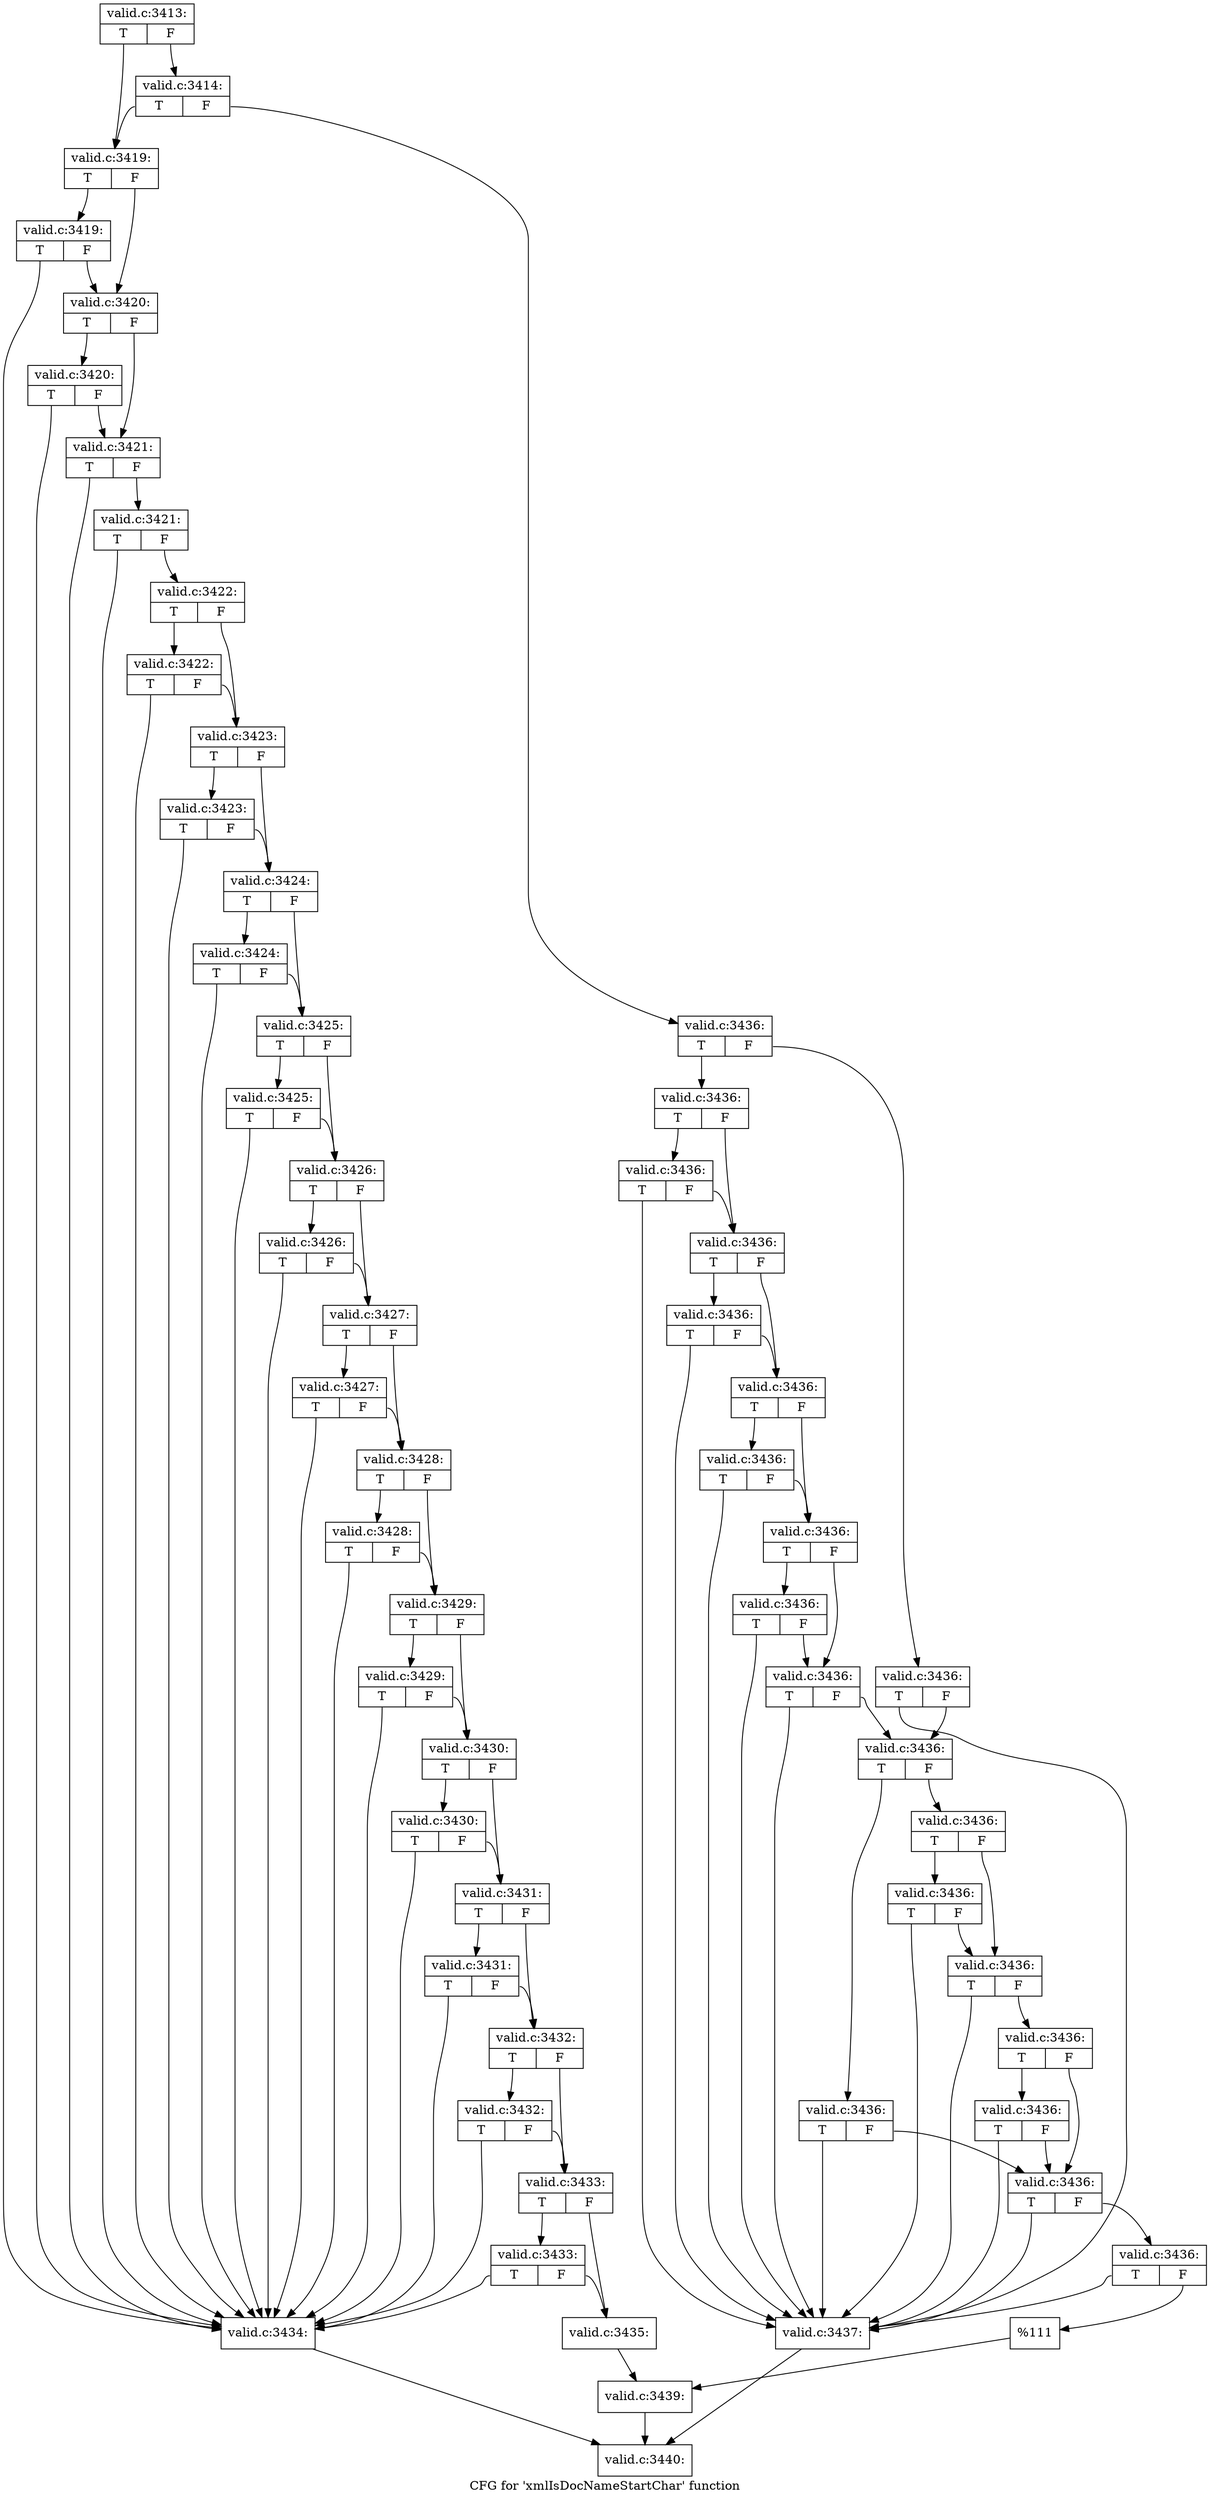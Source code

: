 digraph "CFG for 'xmlIsDocNameStartChar' function" {
	label="CFG for 'xmlIsDocNameStartChar' function";

	Node0x50ee150 [shape=record,label="{valid.c:3413:|{<s0>T|<s1>F}}"];
	Node0x50ee150:s0 -> Node0x50ee4e0;
	Node0x50ee150:s1 -> Node0x50f27f0;
	Node0x50f27f0 [shape=record,label="{valid.c:3414:|{<s0>T|<s1>F}}"];
	Node0x50f27f0:s0 -> Node0x50ee4e0;
	Node0x50f27f0:s1 -> Node0x50f27a0;
	Node0x50ee4e0 [shape=record,label="{valid.c:3419:|{<s0>T|<s1>F}}"];
	Node0x50ee4e0:s0 -> Node0x50f3a20;
	Node0x50ee4e0:s1 -> Node0x50f39a0;
	Node0x50f3a20 [shape=record,label="{valid.c:3419:|{<s0>T|<s1>F}}"];
	Node0x50f3a20:s0 -> Node0x50f3200;
	Node0x50f3a20:s1 -> Node0x50f39a0;
	Node0x50f39a0 [shape=record,label="{valid.c:3420:|{<s0>T|<s1>F}}"];
	Node0x50f39a0:s0 -> Node0x50f3ea0;
	Node0x50f39a0:s1 -> Node0x50f3920;
	Node0x50f3ea0 [shape=record,label="{valid.c:3420:|{<s0>T|<s1>F}}"];
	Node0x50f3ea0:s0 -> Node0x50f3200;
	Node0x50f3ea0:s1 -> Node0x50f3920;
	Node0x50f3920 [shape=record,label="{valid.c:3421:|{<s0>T|<s1>F}}"];
	Node0x50f3920:s0 -> Node0x50f3200;
	Node0x50f3920:s1 -> Node0x50f38a0;
	Node0x50f38a0 [shape=record,label="{valid.c:3421:|{<s0>T|<s1>F}}"];
	Node0x50f38a0:s0 -> Node0x50f3200;
	Node0x50f38a0:s1 -> Node0x50f3820;
	Node0x50f3820 [shape=record,label="{valid.c:3422:|{<s0>T|<s1>F}}"];
	Node0x50f3820:s0 -> Node0x50f4720;
	Node0x50f3820:s1 -> Node0x50f37a0;
	Node0x50f4720 [shape=record,label="{valid.c:3422:|{<s0>T|<s1>F}}"];
	Node0x50f4720:s0 -> Node0x50f3200;
	Node0x50f4720:s1 -> Node0x50f37a0;
	Node0x50f37a0 [shape=record,label="{valid.c:3423:|{<s0>T|<s1>F}}"];
	Node0x50f37a0:s0 -> Node0x50f4ba0;
	Node0x50f37a0:s1 -> Node0x50f3720;
	Node0x50f4ba0 [shape=record,label="{valid.c:3423:|{<s0>T|<s1>F}}"];
	Node0x50f4ba0:s0 -> Node0x50f3200;
	Node0x50f4ba0:s1 -> Node0x50f3720;
	Node0x50f3720 [shape=record,label="{valid.c:3424:|{<s0>T|<s1>F}}"];
	Node0x50f3720:s0 -> Node0x50f50a0;
	Node0x50f3720:s1 -> Node0x50f36a0;
	Node0x50f50a0 [shape=record,label="{valid.c:3424:|{<s0>T|<s1>F}}"];
	Node0x50f50a0:s0 -> Node0x50f3200;
	Node0x50f50a0:s1 -> Node0x50f36a0;
	Node0x50f36a0 [shape=record,label="{valid.c:3425:|{<s0>T|<s1>F}}"];
	Node0x50f36a0:s0 -> Node0x50f55a0;
	Node0x50f36a0:s1 -> Node0x50f3620;
	Node0x50f55a0 [shape=record,label="{valid.c:3425:|{<s0>T|<s1>F}}"];
	Node0x50f55a0:s0 -> Node0x50f3200;
	Node0x50f55a0:s1 -> Node0x50f3620;
	Node0x50f3620 [shape=record,label="{valid.c:3426:|{<s0>T|<s1>F}}"];
	Node0x50f3620:s0 -> Node0x50f5aa0;
	Node0x50f3620:s1 -> Node0x50f35a0;
	Node0x50f5aa0 [shape=record,label="{valid.c:3426:|{<s0>T|<s1>F}}"];
	Node0x50f5aa0:s0 -> Node0x50f3200;
	Node0x50f5aa0:s1 -> Node0x50f35a0;
	Node0x50f35a0 [shape=record,label="{valid.c:3427:|{<s0>T|<s1>F}}"];
	Node0x50f35a0:s0 -> Node0x50f5fa0;
	Node0x50f35a0:s1 -> Node0x50f3520;
	Node0x50f5fa0 [shape=record,label="{valid.c:3427:|{<s0>T|<s1>F}}"];
	Node0x50f5fa0:s0 -> Node0x50f3200;
	Node0x50f5fa0:s1 -> Node0x50f3520;
	Node0x50f3520 [shape=record,label="{valid.c:3428:|{<s0>T|<s1>F}}"];
	Node0x50f3520:s0 -> Node0x50a39b0;
	Node0x50f3520:s1 -> Node0x50f34a0;
	Node0x50a39b0 [shape=record,label="{valid.c:3428:|{<s0>T|<s1>F}}"];
	Node0x50a39b0:s0 -> Node0x50f3200;
	Node0x50a39b0:s1 -> Node0x50f34a0;
	Node0x50f34a0 [shape=record,label="{valid.c:3429:|{<s0>T|<s1>F}}"];
	Node0x50f34a0:s0 -> Node0x50a3eb0;
	Node0x50f34a0:s1 -> Node0x50f3420;
	Node0x50a3eb0 [shape=record,label="{valid.c:3429:|{<s0>T|<s1>F}}"];
	Node0x50a3eb0:s0 -> Node0x50f3200;
	Node0x50a3eb0:s1 -> Node0x50f3420;
	Node0x50f3420 [shape=record,label="{valid.c:3430:|{<s0>T|<s1>F}}"];
	Node0x50f3420:s0 -> Node0x50a43b0;
	Node0x50f3420:s1 -> Node0x50f33a0;
	Node0x50a43b0 [shape=record,label="{valid.c:3430:|{<s0>T|<s1>F}}"];
	Node0x50a43b0:s0 -> Node0x50f3200;
	Node0x50a43b0:s1 -> Node0x50f33a0;
	Node0x50f33a0 [shape=record,label="{valid.c:3431:|{<s0>T|<s1>F}}"];
	Node0x50f33a0:s0 -> Node0x50f7fb0;
	Node0x50f33a0:s1 -> Node0x50f3320;
	Node0x50f7fb0 [shape=record,label="{valid.c:3431:|{<s0>T|<s1>F}}"];
	Node0x50f7fb0:s0 -> Node0x50f3200;
	Node0x50f7fb0:s1 -> Node0x50f3320;
	Node0x50f3320 [shape=record,label="{valid.c:3432:|{<s0>T|<s1>F}}"];
	Node0x50f3320:s0 -> Node0x50f84b0;
	Node0x50f3320:s1 -> Node0x50f32a0;
	Node0x50f84b0 [shape=record,label="{valid.c:3432:|{<s0>T|<s1>F}}"];
	Node0x50f84b0:s0 -> Node0x50f3200;
	Node0x50f84b0:s1 -> Node0x50f32a0;
	Node0x50f32a0 [shape=record,label="{valid.c:3433:|{<s0>T|<s1>F}}"];
	Node0x50f32a0:s0 -> Node0x50f89b0;
	Node0x50f32a0:s1 -> Node0x50f3250;
	Node0x50f89b0 [shape=record,label="{valid.c:3433:|{<s0>T|<s1>F}}"];
	Node0x50f89b0:s0 -> Node0x50f3200;
	Node0x50f89b0:s1 -> Node0x50f3250;
	Node0x50f3200 [shape=record,label="{valid.c:3434:}"];
	Node0x50f3200 -> Node0x50ee570;
	Node0x50f3250 [shape=record,label="{valid.c:3435:}"];
	Node0x50f3250 -> Node0x50f2750;
	Node0x50f27a0 [shape=record,label="{valid.c:3436:|{<s0>T|<s1>F}}"];
	Node0x50f27a0:s0 -> Node0x50f9410;
	Node0x50f27a0:s1 -> Node0x50f9460;
	Node0x50f9410 [shape=record,label="{valid.c:3436:|{<s0>T|<s1>F}}"];
	Node0x50f9410:s0 -> Node0x50f97c0;
	Node0x50f9410:s1 -> Node0x50f9770;
	Node0x50f97c0 [shape=record,label="{valid.c:3436:|{<s0>T|<s1>F}}"];
	Node0x50f97c0:s0 -> Node0x50f91f0;
	Node0x50f97c0:s1 -> Node0x50f9770;
	Node0x50f9770 [shape=record,label="{valid.c:3436:|{<s0>T|<s1>F}}"];
	Node0x50f9770:s0 -> Node0x50f9af0;
	Node0x50f9770:s1 -> Node0x50f9720;
	Node0x50f9af0 [shape=record,label="{valid.c:3436:|{<s0>T|<s1>F}}"];
	Node0x50f9af0:s0 -> Node0x50f91f0;
	Node0x50f9af0:s1 -> Node0x50f9720;
	Node0x50f9720 [shape=record,label="{valid.c:3436:|{<s0>T|<s1>F}}"];
	Node0x50f9720:s0 -> Node0x50f9e20;
	Node0x50f9720:s1 -> Node0x50f96d0;
	Node0x50f9e20 [shape=record,label="{valid.c:3436:|{<s0>T|<s1>F}}"];
	Node0x50f9e20:s0 -> Node0x50f91f0;
	Node0x50f9e20:s1 -> Node0x50f96d0;
	Node0x50f96d0 [shape=record,label="{valid.c:3436:|{<s0>T|<s1>F}}"];
	Node0x50f96d0:s0 -> Node0x50fa150;
	Node0x50f96d0:s1 -> Node0x50f9680;
	Node0x50fa150 [shape=record,label="{valid.c:3436:|{<s0>T|<s1>F}}"];
	Node0x50fa150:s0 -> Node0x50f91f0;
	Node0x50fa150:s1 -> Node0x50f9680;
	Node0x50f9680 [shape=record,label="{valid.c:3436:|{<s0>T|<s1>F}}"];
	Node0x50f9680:s0 -> Node0x50f91f0;
	Node0x50f9680:s1 -> Node0x50f9390;
	Node0x50f9460 [shape=record,label="{valid.c:3436:|{<s0>T|<s1>F}}"];
	Node0x50f9460:s0 -> Node0x50f91f0;
	Node0x50f9460:s1 -> Node0x50f9390;
	Node0x50f9390 [shape=record,label="{valid.c:3436:|{<s0>T|<s1>F}}"];
	Node0x50f9390:s0 -> Node0x50fbd20;
	Node0x50f9390:s1 -> Node0x50fc050;
	Node0x50fbd20 [shape=record,label="{valid.c:3436:|{<s0>T|<s1>F}}"];
	Node0x50fbd20:s0 -> Node0x50f91f0;
	Node0x50fbd20:s1 -> Node0x50f9310;
	Node0x50fc050 [shape=record,label="{valid.c:3436:|{<s0>T|<s1>F}}"];
	Node0x50fc050:s0 -> Node0x50fc550;
	Node0x50fc050:s1 -> Node0x50fc500;
	Node0x50fc550 [shape=record,label="{valid.c:3436:|{<s0>T|<s1>F}}"];
	Node0x50fc550:s0 -> Node0x50f91f0;
	Node0x50fc550:s1 -> Node0x50fc500;
	Node0x50fc500 [shape=record,label="{valid.c:3436:|{<s0>T|<s1>F}}"];
	Node0x50fc500:s0 -> Node0x50f91f0;
	Node0x50fc500:s1 -> Node0x50fc4b0;
	Node0x50fc4b0 [shape=record,label="{valid.c:3436:|{<s0>T|<s1>F}}"];
	Node0x50fc4b0:s0 -> Node0x50fc9f0;
	Node0x50fc4b0:s1 -> Node0x50f9310;
	Node0x50fc9f0 [shape=record,label="{valid.c:3436:|{<s0>T|<s1>F}}"];
	Node0x50fc9f0:s0 -> Node0x50f91f0;
	Node0x50fc9f0:s1 -> Node0x50f9310;
	Node0x50f9310 [shape=record,label="{valid.c:3436:|{<s0>T|<s1>F}}"];
	Node0x50f9310:s0 -> Node0x50f91f0;
	Node0x50f9310:s1 -> Node0x50f9290;
	Node0x50f9290 [shape=record,label="{valid.c:3436:|{<s0>T|<s1>F}}"];
	Node0x50f9290:s0 -> Node0x50f91f0;
	Node0x50f9290:s1 -> Node0x50f9240;
	Node0x50f91f0 [shape=record,label="{valid.c:3437:}"];
	Node0x50f91f0 -> Node0x50ee570;
	Node0x50f9240 [shape=record,label="{%111}"];
	Node0x50f9240 -> Node0x50f2750;
	Node0x50f2750 [shape=record,label="{valid.c:3439:}"];
	Node0x50f2750 -> Node0x50ee570;
	Node0x50ee570 [shape=record,label="{valid.c:3440:}"];
}
